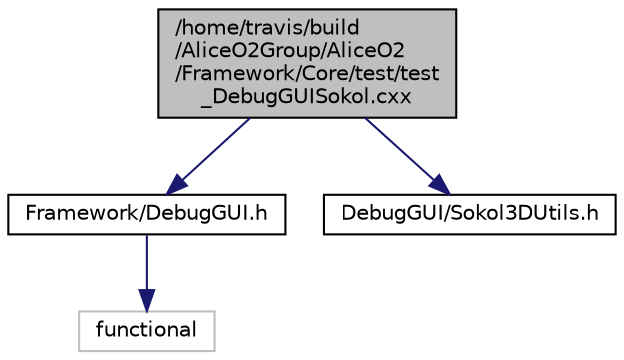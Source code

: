 digraph "/home/travis/build/AliceO2Group/AliceO2/Framework/Core/test/test_DebugGUISokol.cxx"
{
 // INTERACTIVE_SVG=YES
  bgcolor="transparent";
  edge [fontname="Helvetica",fontsize="10",labelfontname="Helvetica",labelfontsize="10"];
  node [fontname="Helvetica",fontsize="10",shape=record];
  Node1 [label="/home/travis/build\l/AliceO2Group/AliceO2\l/Framework/Core/test/test\l_DebugGUISokol.cxx",height=0.2,width=0.4,color="black", fillcolor="grey75", style="filled", fontcolor="black"];
  Node1 -> Node2 [color="midnightblue",fontsize="10",style="solid",fontname="Helvetica"];
  Node2 [label="Framework/DebugGUI.h",height=0.2,width=0.4,color="black",URL="$d5/dc1/DebugGUI_8h.html"];
  Node2 -> Node3 [color="midnightblue",fontsize="10",style="solid",fontname="Helvetica"];
  Node3 [label="functional",height=0.2,width=0.4,color="grey75"];
  Node1 -> Node4 [color="midnightblue",fontsize="10",style="solid",fontname="Helvetica"];
  Node4 [label="DebugGUI/Sokol3DUtils.h",height=0.2,width=0.4,color="black",URL="$d2/db7/Sokol3DUtils_8h.html"];
}
